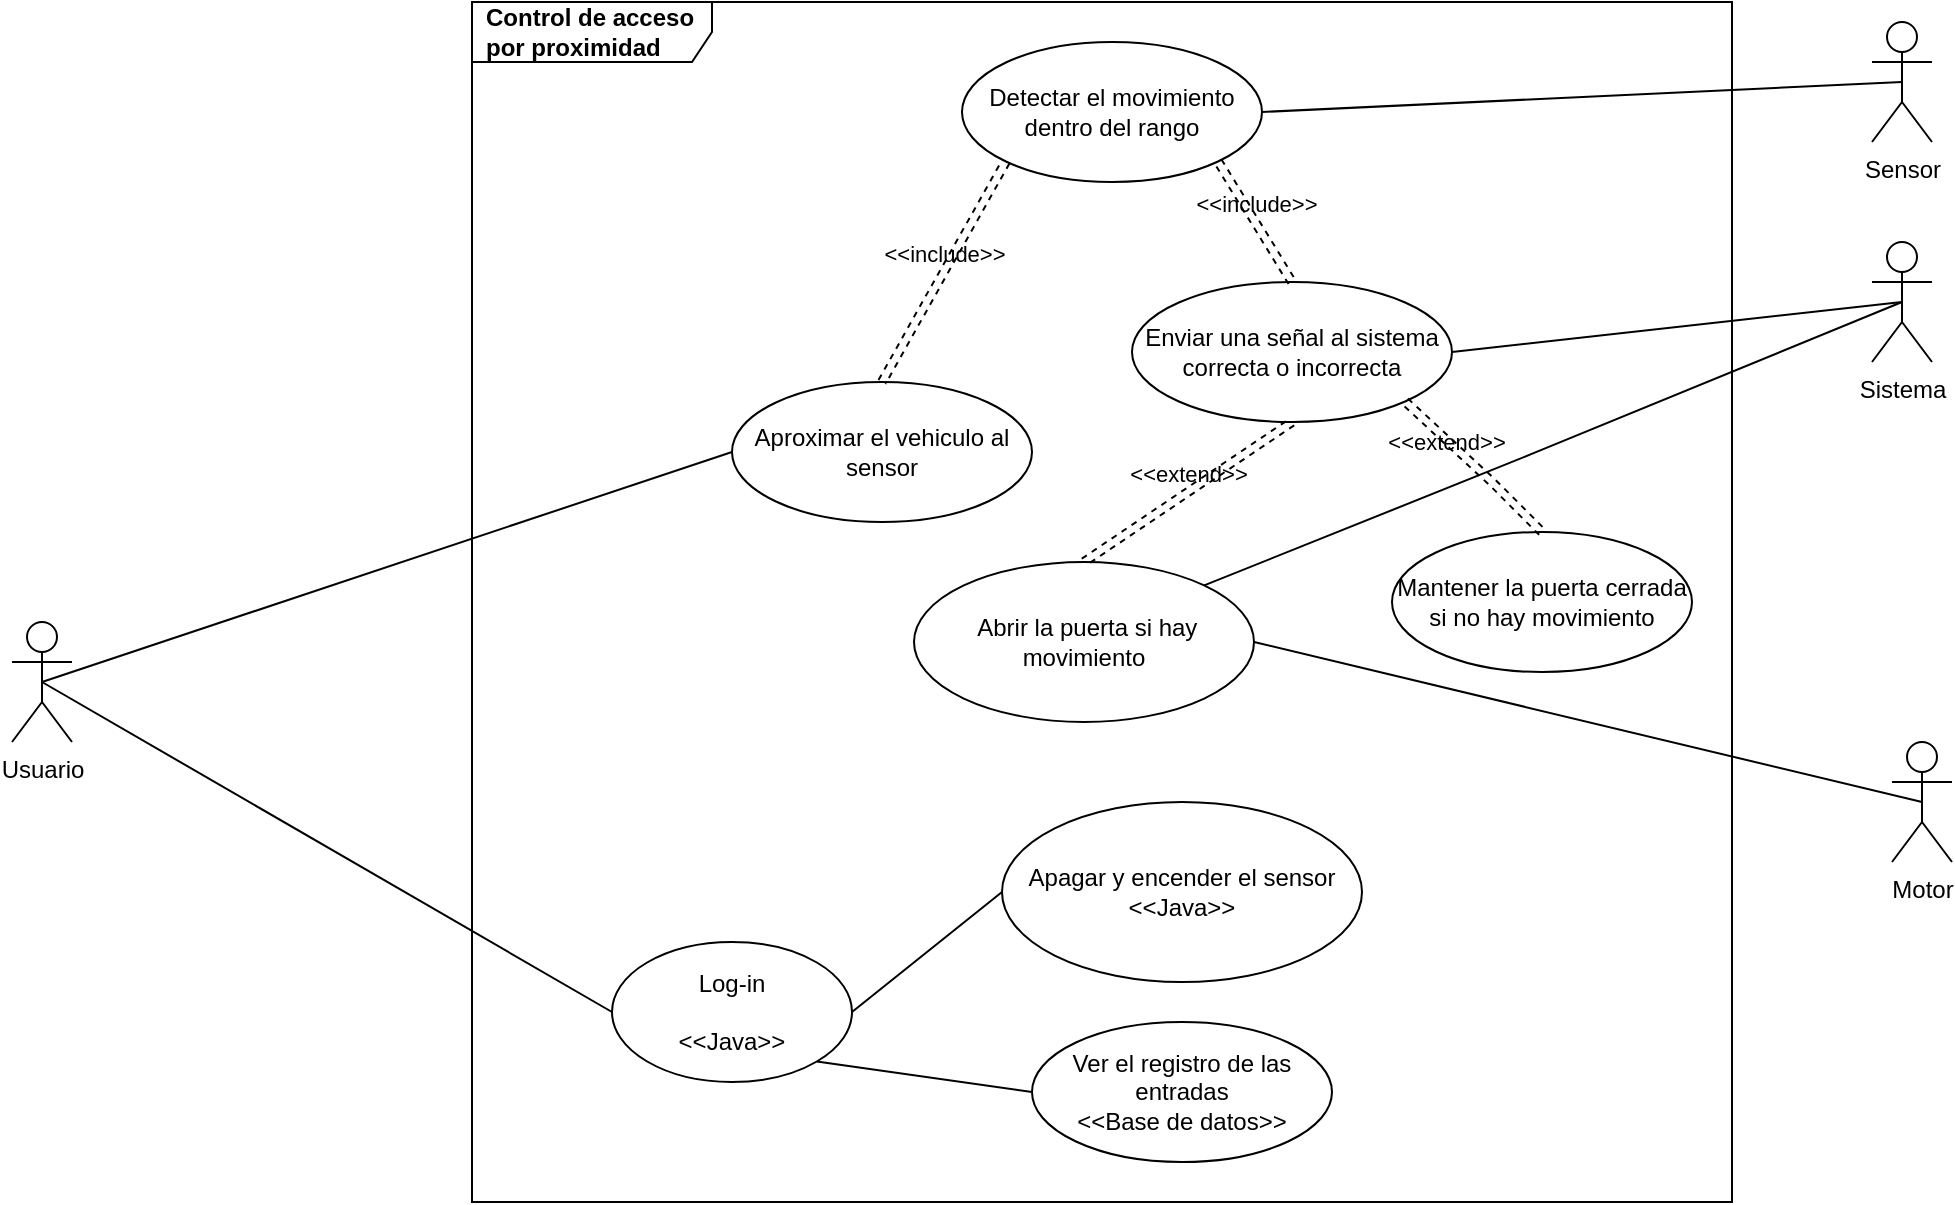 <mxfile>
    <diagram id="VevtqfHYLRV94XmZ_G4F" name="Página-1">
        <mxGraphModel dx="1471" dy="633" grid="1" gridSize="10" guides="1" tooltips="1" connect="1" arrows="1" fold="1" page="1" pageScale="1" pageWidth="1169" pageHeight="1654" math="0" shadow="0">
            <root>
                <mxCell id="0"/>
                <mxCell id="1" parent="0"/>
                <mxCell id="2" value="Usuario" style="shape=umlActor;verticalLabelPosition=bottom;verticalAlign=top;html=1;" parent="1" vertex="1">
                    <mxGeometry x="110" y="840" width="30" height="60" as="geometry"/>
                </mxCell>
                <mxCell id="9" style="html=1;exitX=0.5;exitY=0.5;exitDx=0;exitDy=0;exitPerimeter=0;entryX=0;entryY=0.5;entryDx=0;entryDy=0;endArrow=none;endFill=0;" parent="1" source="2" target="8" edge="1">
                    <mxGeometry relative="1" as="geometry"/>
                </mxCell>
                <mxCell id="4" value="Sensor" style="shape=umlActor;verticalLabelPosition=bottom;verticalAlign=top;html=1;" parent="1" vertex="1">
                    <mxGeometry x="1040" y="540" width="30" height="60" as="geometry"/>
                </mxCell>
                <mxCell id="5" value="Control de acceso por proximidad" style="shape=umlFrame;whiteSpace=wrap;html=1;width=120;height=30;boundedLbl=1;verticalAlign=middle;align=left;spacingLeft=5;fontStyle=1" parent="1" vertex="1">
                    <mxGeometry x="340" y="530" width="630" height="600" as="geometry"/>
                </mxCell>
                <mxCell id="6" value="Sistema" style="shape=umlActor;verticalLabelPosition=bottom;verticalAlign=top;html=1;" parent="1" vertex="1">
                    <mxGeometry x="1040" y="650" width="30" height="60" as="geometry"/>
                </mxCell>
                <mxCell id="8" value="&lt;span style=&quot;&quot;&gt;Aproximar el vehiculo al sensor&lt;/span&gt;" style="ellipse;whiteSpace=wrap;html=1;" parent="1" vertex="1">
                    <mxGeometry x="470" y="720" width="150" height="70" as="geometry"/>
                </mxCell>
                <mxCell id="11" value="&lt;span style=&quot;&quot;&gt;Detectar el movimiento dentro del rango&lt;/span&gt;" style="ellipse;whiteSpace=wrap;html=1;" parent="1" vertex="1">
                    <mxGeometry x="585" y="550" width="150" height="70" as="geometry"/>
                </mxCell>
                <mxCell id="12" value="&lt;span style=&quot;&quot;&gt;Enviar una señal al sistema correcta o incorrecta&lt;/span&gt;" style="ellipse;whiteSpace=wrap;html=1;" parent="1" vertex="1">
                    <mxGeometry x="670" y="670" width="160" height="70" as="geometry"/>
                </mxCell>
                <mxCell id="13" style="html=1;exitX=1;exitY=0.5;exitDx=0;exitDy=0;entryX=0.5;entryY=0.5;entryDx=0;entryDy=0;endArrow=none;endFill=0;entryPerimeter=0;" parent="1" source="11" target="4" edge="1">
                    <mxGeometry relative="1" as="geometry">
                        <mxPoint x="800" y="555" as="sourcePoint"/>
                        <mxPoint x="1015" y="540" as="targetPoint"/>
                    </mxGeometry>
                </mxCell>
                <mxCell id="14" value="Motor" style="shape=umlActor;verticalLabelPosition=bottom;verticalAlign=top;html=1;" parent="1" vertex="1">
                    <mxGeometry x="1050" y="900" width="30" height="60" as="geometry"/>
                </mxCell>
                <mxCell id="16" value="&amp;lt;&amp;lt;include&amp;gt;&amp;gt;" style="html=1;verticalAlign=bottom;labelBackgroundColor=none;endArrow=open;endFill=0;dashed=1;shape=link;entryX=0.5;entryY=0;entryDx=0;entryDy=0;exitX=0;exitY=1;exitDx=0;exitDy=0;" parent="1" source="11" target="8" edge="1">
                    <mxGeometry width="160" relative="1" as="geometry">
                        <mxPoint x="470" y="690" as="sourcePoint"/>
                        <mxPoint x="630" y="690" as="targetPoint"/>
                    </mxGeometry>
                </mxCell>
                <mxCell id="17" value="&amp;lt;&amp;lt;include&amp;gt;&amp;gt;" style="html=1;verticalAlign=bottom;labelBackgroundColor=none;endArrow=open;endFill=0;dashed=1;shape=link;exitX=1;exitY=1;exitDx=0;exitDy=0;entryX=0.5;entryY=0;entryDx=0;entryDy=0;" parent="1" source="11" target="12" edge="1">
                    <mxGeometry width="160" relative="1" as="geometry">
                        <mxPoint x="670" y="770" as="sourcePoint"/>
                        <mxPoint x="830" y="770" as="targetPoint"/>
                    </mxGeometry>
                </mxCell>
                <mxCell id="18" style="html=1;exitX=1;exitY=0.5;exitDx=0;exitDy=0;entryX=0.5;entryY=0.5;entryDx=0;entryDy=0;endArrow=none;endFill=0;entryPerimeter=0;" parent="1" source="12" target="6" edge="1">
                    <mxGeometry relative="1" as="geometry">
                        <mxPoint x="745" y="595" as="sourcePoint"/>
                        <mxPoint x="1065" y="580" as="targetPoint"/>
                    </mxGeometry>
                </mxCell>
                <mxCell id="19" value="&amp;nbsp;Abrir la puerta si hay movimiento" style="ellipse;whiteSpace=wrap;html=1;" parent="1" vertex="1">
                    <mxGeometry x="561" y="810" width="170" height="80" as="geometry"/>
                </mxCell>
                <mxCell id="20" style="html=1;exitX=1;exitY=0.5;exitDx=0;exitDy=0;entryX=0.5;entryY=0.5;entryDx=0;entryDy=0;endArrow=none;endFill=0;entryPerimeter=0;" parent="1" source="19" target="14" edge="1">
                    <mxGeometry relative="1" as="geometry">
                        <mxPoint x="800" y="872.5" as="sourcePoint"/>
                        <mxPoint x="1025" y="927.5" as="targetPoint"/>
                    </mxGeometry>
                </mxCell>
                <mxCell id="21" value="&amp;lt;&amp;lt;extend&amp;gt;&amp;gt;" style="html=1;verticalAlign=bottom;labelBackgroundColor=none;endArrow=open;endFill=0;dashed=1;shape=link;exitX=0.5;exitY=1;exitDx=0;exitDy=0;entryX=0.5;entryY=0;entryDx=0;entryDy=0;" parent="1" source="12" target="19" edge="1">
                    <mxGeometry width="160" relative="1" as="geometry">
                        <mxPoint x="770" y="800" as="sourcePoint"/>
                        <mxPoint x="930" y="800" as="targetPoint"/>
                    </mxGeometry>
                </mxCell>
                <mxCell id="22" value="&lt;span style=&quot;&quot;&gt;Mantener la puerta cerrada si no hay movimiento&lt;/span&gt;" style="ellipse;whiteSpace=wrap;html=1;" vertex="1" parent="1">
                    <mxGeometry x="800" y="795" width="150" height="70" as="geometry"/>
                </mxCell>
                <mxCell id="23" value="&amp;lt;&amp;lt;extend&amp;gt;&amp;gt;" style="html=1;verticalAlign=bottom;labelBackgroundColor=none;endArrow=open;endFill=0;dashed=1;shape=link;exitX=1;exitY=1;exitDx=0;exitDy=0;entryX=0.5;entryY=0;entryDx=0;entryDy=0;" edge="1" parent="1" source="12" target="22">
                    <mxGeometry x="-0.255" y="-8" width="160" relative="1" as="geometry">
                        <mxPoint x="760" y="760" as="sourcePoint"/>
                        <mxPoint x="585" y="830" as="targetPoint"/>
                        <Array as="points">
                            <mxPoint x="850" y="770"/>
                        </Array>
                        <mxPoint as="offset"/>
                    </mxGeometry>
                </mxCell>
                <mxCell id="24" style="html=1;exitX=1;exitY=0;exitDx=0;exitDy=0;endArrow=none;endFill=0;entryX=0.5;entryY=0.5;entryDx=0;entryDy=0;entryPerimeter=0;" edge="1" parent="1" source="19" target="6">
                    <mxGeometry relative="1" as="geometry">
                        <mxPoint x="840" y="725" as="sourcePoint"/>
                        <mxPoint x="1040" y="650" as="targetPoint"/>
                        <Array as="points">
                            <mxPoint x="860" y="760"/>
                        </Array>
                    </mxGeometry>
                </mxCell>
                <mxCell id="28" value="&lt;span style=&quot;&quot;&gt;Log-in&lt;br&gt;&lt;br&gt;&amp;lt;&amp;lt;Java&amp;gt;&amp;gt;&lt;br&gt;&lt;/span&gt;" style="ellipse;whiteSpace=wrap;html=1;" vertex="1" parent="1">
                    <mxGeometry x="410" y="1000" width="120" height="70" as="geometry"/>
                </mxCell>
                <mxCell id="29" style="html=1;exitX=0.5;exitY=0.5;exitDx=0;exitDy=0;exitPerimeter=0;entryX=0;entryY=0.5;entryDx=0;entryDy=0;endArrow=none;endFill=0;" edge="1" parent="1" source="2" target="28">
                    <mxGeometry relative="1" as="geometry">
                        <mxPoint x="255" y="930" as="sourcePoint"/>
                        <mxPoint x="480" y="765" as="targetPoint"/>
                    </mxGeometry>
                </mxCell>
                <mxCell id="30" value="Ver el registro de las entradas&lt;br&gt;&amp;lt;&amp;lt;Base de datos&amp;gt;&amp;gt;" style="ellipse;whiteSpace=wrap;html=1;" vertex="1" parent="1">
                    <mxGeometry x="620" y="1040" width="150" height="70" as="geometry"/>
                </mxCell>
                <mxCell id="31" value="&lt;span style=&quot;&quot;&gt;Apagar y encender el sensor&lt;br&gt;&amp;lt;&amp;lt;Java&amp;gt;&amp;gt;&lt;br&gt;&lt;/span&gt;" style="ellipse;whiteSpace=wrap;html=1;" vertex="1" parent="1">
                    <mxGeometry x="605" y="930" width="180" height="90" as="geometry"/>
                </mxCell>
                <mxCell id="32" style="html=1;exitX=1;exitY=0.5;exitDx=0;exitDy=0;entryX=0;entryY=0.5;entryDx=0;entryDy=0;endArrow=none;endFill=0;" edge="1" parent="1" source="28" target="31">
                    <mxGeometry relative="1" as="geometry">
                        <mxPoint x="265" y="780" as="sourcePoint"/>
                        <mxPoint x="480" y="765" as="targetPoint"/>
                    </mxGeometry>
                </mxCell>
                <mxCell id="33" style="html=1;exitX=1;exitY=1;exitDx=0;exitDy=0;entryX=0;entryY=0.5;entryDx=0;entryDy=0;endArrow=none;endFill=0;" edge="1" parent="1" source="28" target="30">
                    <mxGeometry relative="1" as="geometry">
                        <mxPoint x="540" y="975" as="sourcePoint"/>
                        <mxPoint x="610" y="1005" as="targetPoint"/>
                    </mxGeometry>
                </mxCell>
            </root>
        </mxGraphModel>
    </diagram>
</mxfile>